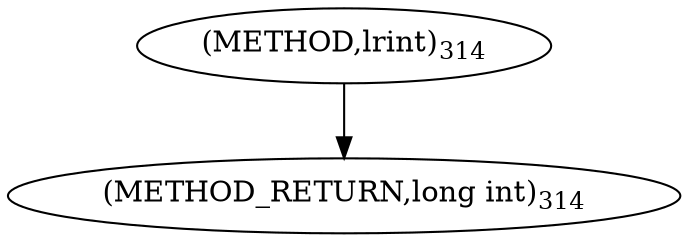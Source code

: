 digraph "lrint" {  
"6413" [label = <(METHOD,lrint)<SUB>314</SUB>> ]
"6415" [label = <(METHOD_RETURN,long int)<SUB>314</SUB>> ]
  "6413" -> "6415" 
}
